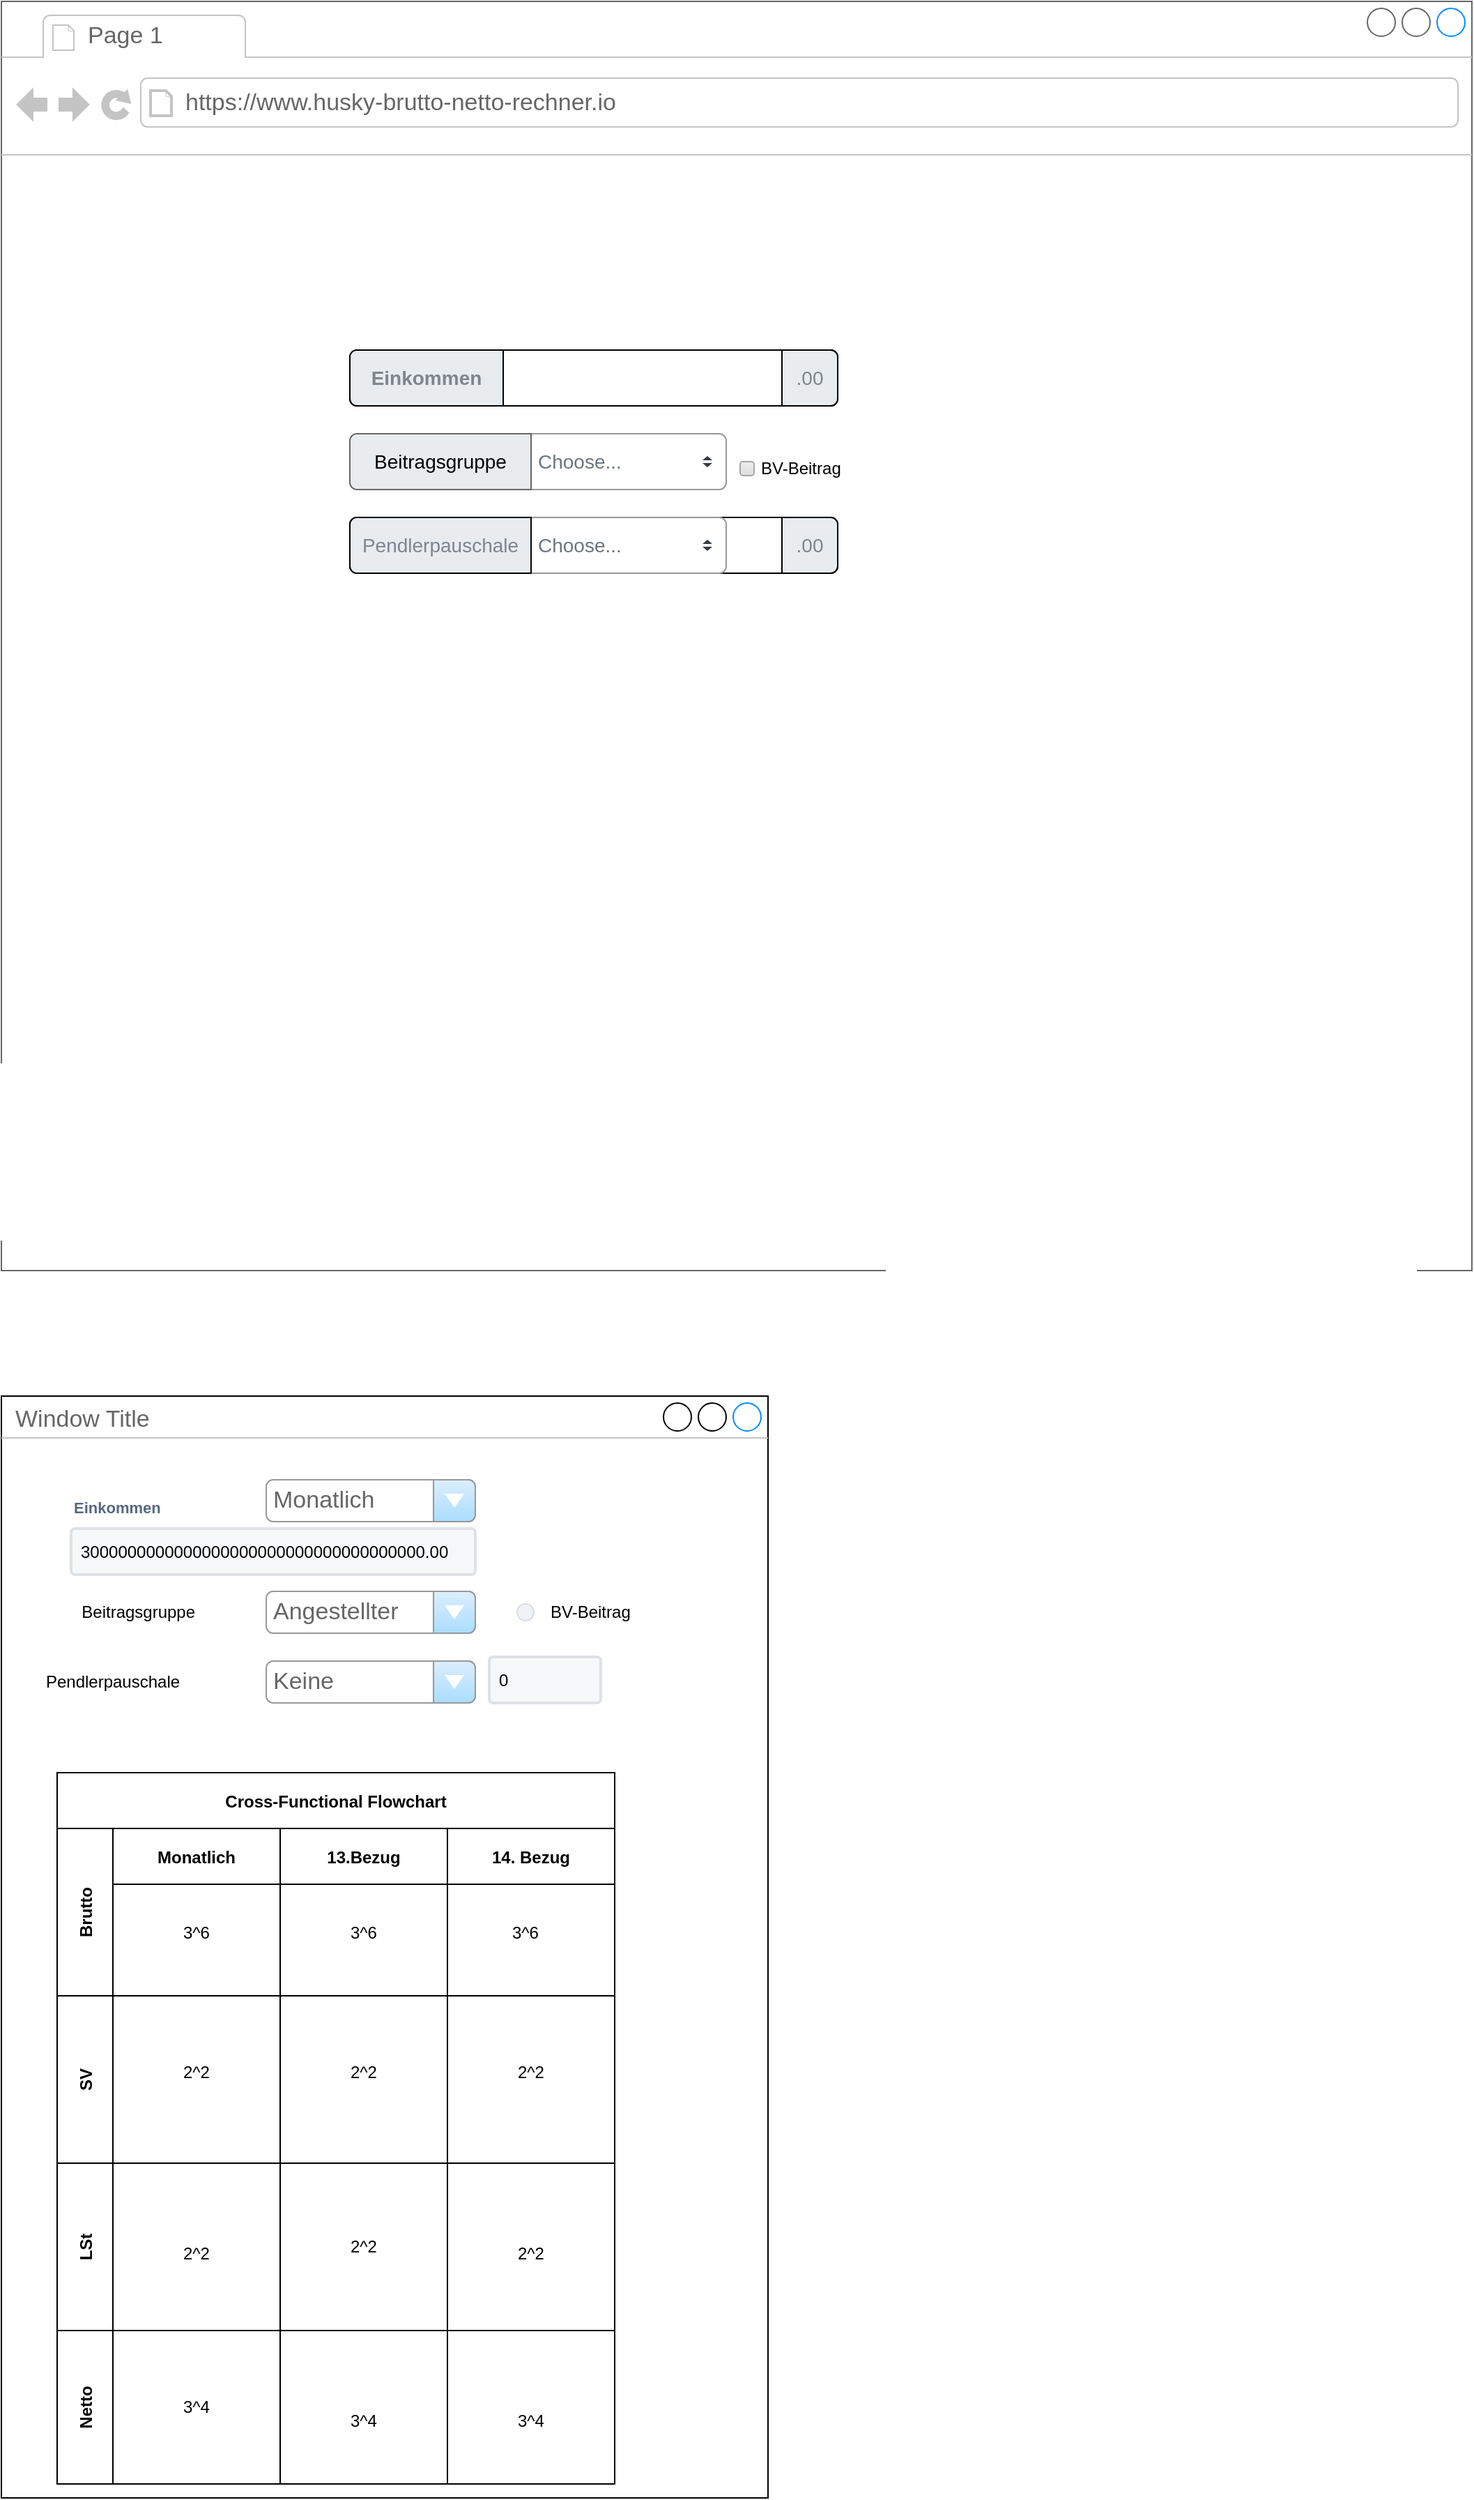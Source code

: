 <mxfile version="15.9.1" type="github" pages="6">
  <diagram id="5CCCoDuPq-2c7cyhoLma" name="Main">
    <mxGraphModel dx="5190" dy="4064" grid="1" gridSize="10" guides="1" tooltips="1" connect="1" arrows="1" fold="1" page="1" pageScale="1" pageWidth="827" pageHeight="1169" math="0" shadow="0">
      <root>
        <mxCell id="0" />
        <mxCell id="1" parent="0" />
        <mxCell id="jU0KOguDtBarb6R_gseu-1" value="" style="strokeWidth=1;shadow=0;dashed=0;align=center;html=1;shape=mxgraph.mockup.containers.browserWindow;rSize=0;strokeColor=#666666;strokeColor2=#008cff;strokeColor3=#c4c4c4;mainText=,;recursiveResize=0;" vertex="1" parent="1">
          <mxGeometry x="140" y="-930" width="1055" height="910" as="geometry" />
        </mxCell>
        <mxCell id="jU0KOguDtBarb6R_gseu-2" value="Page 1" style="strokeWidth=1;shadow=0;dashed=0;align=center;html=1;shape=mxgraph.mockup.containers.anchor;fontSize=17;fontColor=#666666;align=left;" vertex="1" parent="jU0KOguDtBarb6R_gseu-1">
          <mxGeometry x="60" y="12" width="110" height="26" as="geometry" />
        </mxCell>
        <mxCell id="jU0KOguDtBarb6R_gseu-3" value="https://www.husky-brutto-netto-rechner.io" style="strokeWidth=1;shadow=0;dashed=0;align=center;html=1;shape=mxgraph.mockup.containers.anchor;rSize=0;fontSize=17;fontColor=#666666;align=left;" vertex="1" parent="jU0KOguDtBarb6R_gseu-1">
          <mxGeometry x="130" y="60" width="250" height="26" as="geometry" />
        </mxCell>
        <mxCell id="jU0KOguDtBarb6R_gseu-4" value="" style="html=1;shadow=0;dashed=0;shape=mxgraph.bootstrap.rrect;rSize=5;strokeColor=default;html=1;whiteSpace=wrap;fillColor=#FFFFFF;fontColor=#7D868C;align=left;spacing=15;spacingLeft=40;fontSize=14;fontStyle=1;" vertex="1" parent="jU0KOguDtBarb6R_gseu-1">
          <mxGeometry x="250" y="250" width="350" height="40" as="geometry" />
        </mxCell>
        <mxCell id="jU0KOguDtBarb6R_gseu-5" value="&lt;b&gt;Einkommen&lt;/b&gt;" style="html=1;shadow=0;dashed=0;shape=mxgraph.bootstrap.leftButton;strokeColor=inherit;gradientColor=inherit;fontColor=inherit;fillColor=#E9ECEF;rSize=5;perimeter=none;whiteSpace=wrap;resizeHeight=1;fontSize=14;" vertex="1" parent="jU0KOguDtBarb6R_gseu-4">
          <mxGeometry width="110" height="40" as="geometry" />
        </mxCell>
        <mxCell id="jU0KOguDtBarb6R_gseu-6" value=".00" style="html=1;shadow=0;dashed=0;shape=mxgraph.bootstrap.rightButton;strokeColor=inherit;gradientColor=inherit;fontColor=inherit;fillColor=#E9ECEF;rSize=5;perimeter=none;whiteSpace=wrap;resizeHeight=1;fontSize=14;" vertex="1" parent="jU0KOguDtBarb6R_gseu-4">
          <mxGeometry x="1" width="40" height="40" relative="1" as="geometry">
            <mxPoint x="-40" as="offset" />
          </mxGeometry>
        </mxCell>
        <mxCell id="jU0KOguDtBarb6R_gseu-7" value="Choose..." style="html=1;shadow=0;dashed=0;shape=mxgraph.bootstrap.rrect;rSize=5;fillColor=#ffffff;strokeColor=#999999;align=left;spacing=15;fontSize=14;fontColor=#6C767D;" vertex="1" parent="jU0KOguDtBarb6R_gseu-1">
          <mxGeometry x="370" y="310" width="150" height="40" as="geometry" />
        </mxCell>
        <mxCell id="jU0KOguDtBarb6R_gseu-8" value="" style="shape=triangle;direction=south;fillColor=#343A40;strokeColor=none;perimeter=none;sketch=0;" vertex="1" parent="jU0KOguDtBarb6R_gseu-7">
          <mxGeometry x="1" y="0.5" width="7" height="3" relative="1" as="geometry">
            <mxPoint x="-17" y="1" as="offset" />
          </mxGeometry>
        </mxCell>
        <mxCell id="jU0KOguDtBarb6R_gseu-9" value="" style="shape=triangle;direction=north;fillColor=#343A40;strokeColor=none;perimeter=none;sketch=0;" vertex="1" parent="jU0KOguDtBarb6R_gseu-7">
          <mxGeometry x="1" y="0.5" width="7" height="3" relative="1" as="geometry">
            <mxPoint x="-17" y="-4" as="offset" />
          </mxGeometry>
        </mxCell>
        <mxCell id="jU0KOguDtBarb6R_gseu-10" value="BV-Beitrag&lt;br&gt;&lt;b&gt;&lt;/b&gt;" style="html=1;shadow=0;dashed=0;shape=mxgraph.bootstrap.checkbox2;labelPosition=right;verticalLabelPosition=middle;align=left;verticalAlign=middle;gradientColor=#DEDEDE;fillColor=#EDEDED;strokeColor=#A6A6A6;checked=0;spacing=5;checkedFill=#0085FC;checkedStroke=#ffffff;" vertex="1" parent="jU0KOguDtBarb6R_gseu-1">
          <mxGeometry x="530" y="330" width="10" height="10" as="geometry" />
        </mxCell>
        <mxCell id="jU0KOguDtBarb6R_gseu-11" value="&lt;div&gt;Beitragsgruppe&lt;/div&gt;" style="html=1;shadow=0;dashed=0;shape=mxgraph.bootstrap.leftButton;strokeColor=inherit;gradientColor=inherit;fontColor=inherit;fillColor=#E9ECEF;rSize=5;perimeter=none;whiteSpace=wrap;resizeHeight=1;fontSize=14;" vertex="1" parent="jU0KOguDtBarb6R_gseu-1">
          <mxGeometry x="250" y="310" width="130" height="40" as="geometry" />
        </mxCell>
        <mxCell id="jU0KOguDtBarb6R_gseu-12" value="" style="html=1;shadow=0;dashed=0;shape=mxgraph.bootstrap.rrect;rSize=5;strokeColor=default;html=1;whiteSpace=wrap;fillColor=#FFFFFF;fontColor=#7D868C;align=left;spacing=15;spacingLeft=40;fontSize=14;fontStyle=1;" vertex="1" parent="jU0KOguDtBarb6R_gseu-1">
          <mxGeometry x="250" y="370" width="350" height="40" as="geometry" />
        </mxCell>
        <mxCell id="jU0KOguDtBarb6R_gseu-13" value="Choose..." style="html=1;shadow=0;dashed=0;shape=mxgraph.bootstrap.rrect;rSize=5;fillColor=#ffffff;strokeColor=#999999;align=left;spacing=15;fontSize=14;fontColor=#6C767D;" vertex="1" parent="jU0KOguDtBarb6R_gseu-12">
          <mxGeometry x="120" width="150" height="40" as="geometry" />
        </mxCell>
        <mxCell id="jU0KOguDtBarb6R_gseu-14" value="" style="shape=triangle;direction=south;fillColor=#343A40;strokeColor=none;perimeter=none;sketch=0;" vertex="1" parent="jU0KOguDtBarb6R_gseu-13">
          <mxGeometry x="1" y="0.5" width="7" height="3" relative="1" as="geometry">
            <mxPoint x="-17" y="1" as="offset" />
          </mxGeometry>
        </mxCell>
        <mxCell id="jU0KOguDtBarb6R_gseu-15" value="" style="shape=triangle;direction=north;fillColor=#343A40;strokeColor=none;perimeter=none;sketch=0;" vertex="1" parent="jU0KOguDtBarb6R_gseu-13">
          <mxGeometry x="1" y="0.5" width="7" height="3" relative="1" as="geometry">
            <mxPoint x="-17" y="-4" as="offset" />
          </mxGeometry>
        </mxCell>
        <mxCell id="jU0KOguDtBarb6R_gseu-16" value="Pendlerpauschale" style="html=1;shadow=0;dashed=0;shape=mxgraph.bootstrap.leftButton;strokeColor=inherit;gradientColor=inherit;fontColor=inherit;fillColor=#E9ECEF;rSize=5;perimeter=none;whiteSpace=wrap;resizeHeight=1;fontSize=14;" vertex="1" parent="jU0KOguDtBarb6R_gseu-12">
          <mxGeometry width="130" height="40" as="geometry" />
        </mxCell>
        <mxCell id="jU0KOguDtBarb6R_gseu-17" value=".00" style="html=1;shadow=0;dashed=0;shape=mxgraph.bootstrap.rightButton;strokeColor=inherit;gradientColor=inherit;fontColor=inherit;fillColor=#E9ECEF;rSize=5;perimeter=none;whiteSpace=wrap;resizeHeight=1;fontSize=14;" vertex="1" parent="jU0KOguDtBarb6R_gseu-12">
          <mxGeometry x="1" width="40" height="40" relative="1" as="geometry">
            <mxPoint x="-40" as="offset" />
          </mxGeometry>
        </mxCell>
        <mxCell id="mwv3eK62P6DaGms6Eu2W-40" value="Window Title" style="strokeWidth=1;shadow=0;dashed=0;align=center;html=1;shape=mxgraph.mockup.containers.window;align=left;verticalAlign=top;spacingLeft=8;strokeColor2=#008cff;strokeColor3=#c4c4c4;fontColor=#666666;mainText=;fontSize=17;labelBackgroundColor=none;" vertex="1" parent="1">
          <mxGeometry x="140" y="70" width="550" height="790" as="geometry" />
        </mxCell>
        <mxCell id="mwv3eK62P6DaGms6Eu2W-41" value="Einkommen" style="fillColor=none;strokeColor=none;html=1;fontSize=11;fontStyle=0;align=left;fontColor=#596780;fontStyle=1;fontSize=11" vertex="1" parent="1">
          <mxGeometry x="190" y="140" width="240" height="20" as="geometry" />
        </mxCell>
        <mxCell id="mwv3eK62P6DaGms6Eu2W-42" value="3000000000000000000000000000000000000.00" style="rounded=1;arcSize=9;fillColor=#F7F8F9;align=left;spacingLeft=5;strokeColor=#DEE1E6;html=1;strokeWidth=2;fontSize=12" vertex="1" parent="1">
          <mxGeometry x="190" y="165" width="290" height="33" as="geometry" />
        </mxCell>
        <mxCell id="mwv3eK62P6DaGms6Eu2W-43" value="Monatlich" style="strokeWidth=1;shadow=0;dashed=0;align=center;html=1;shape=mxgraph.mockup.forms.comboBox;strokeColor=#999999;fillColor=#ddeeff;align=left;fillColor2=#aaddff;mainText=;fontColor=#666666;fontSize=17;spacingLeft=3;" vertex="1" parent="1">
          <mxGeometry x="330" y="130" width="150" height="30" as="geometry" />
        </mxCell>
        <mxCell id="mwv3eK62P6DaGms6Eu2W-44" value="Beitragsgruppe&lt;span style=&quot;white-space: pre&quot;&gt; &lt;/span&gt;" style="text;html=1;strokeColor=none;fillColor=none;align=center;verticalAlign=middle;whiteSpace=wrap;rounded=0;" vertex="1" parent="1">
          <mxGeometry x="210" y="210" width="60" height="30" as="geometry" />
        </mxCell>
        <mxCell id="mwv3eK62P6DaGms6Eu2W-45" value="Angestellter" style="strokeWidth=1;shadow=0;dashed=0;align=center;html=1;shape=mxgraph.mockup.forms.comboBox;strokeColor=#999999;fillColor=#ddeeff;align=left;fillColor2=#aaddff;mainText=;fontColor=#666666;fontSize=17;spacingLeft=3;" vertex="1" parent="1">
          <mxGeometry x="330" y="210" width="150" height="30" as="geometry" />
        </mxCell>
        <mxCell id="mwv3eK62P6DaGms6Eu2W-46" value="BV-Beitrag" style="rounded=1;fillColor=#F0F2F5;strokeColor=#D8DCE3;align=left;verticalAlign=middle;fontStyle=0;fontSize=12;labelPosition=right;verticalLabelPosition=middle;spacingLeft=10;html=1;shadow=0;dashed=0;arcSize=50;" vertex="1" parent="1">
          <mxGeometry x="510" y="219" width="12" height="12" as="geometry" />
        </mxCell>
        <mxCell id="mwv3eK62P6DaGms6Eu2W-47" value="Pendlerpauschale" style="text;html=1;strokeColor=none;fillColor=none;align=center;verticalAlign=middle;whiteSpace=wrap;rounded=0;" vertex="1" parent="1">
          <mxGeometry x="190" y="260" width="60" height="30" as="geometry" />
        </mxCell>
        <mxCell id="mwv3eK62P6DaGms6Eu2W-48" value="Keine" style="strokeWidth=1;shadow=0;dashed=0;align=center;html=1;shape=mxgraph.mockup.forms.comboBox;strokeColor=#999999;fillColor=#ddeeff;align=left;fillColor2=#aaddff;mainText=;fontColor=#666666;fontSize=17;spacingLeft=3;" vertex="1" parent="1">
          <mxGeometry x="330" y="260" width="150" height="30" as="geometry" />
        </mxCell>
        <mxCell id="mwv3eK62P6DaGms6Eu2W-49" value="0" style="rounded=1;arcSize=9;fillColor=#F7F8F9;align=left;spacingLeft=5;strokeColor=#DEE1E6;html=1;strokeWidth=2;fontSize=12" vertex="1" parent="1">
          <mxGeometry x="490" y="257" width="80" height="33" as="geometry" />
        </mxCell>
        <object label="Cross-Functional Flowchart" sadv="dasv&#xa;dasvas" id="mwv3eK62P6DaGms6Eu2W-50">
          <mxCell style="shape=table;childLayout=tableLayout;rowLines=0;columnLines=0;startSize=40;collapsible=0;recursiveResize=0;expand=0;pointerEvents=0;fontStyle=1;align=center;" vertex="1" parent="1">
            <mxGeometry x="180" y="340" width="400" height="400" as="geometry" />
          </mxCell>
        </object>
        <mxCell id="mwv3eK62P6DaGms6Eu2W-51" value="Brutto" style="swimlane;horizontal=0;points=[[0,0.5],[1,0.5]];portConstraint=eastwest;startSize=40;collapsible=0;recursiveResize=0;expand=0;pointerEvents=0;fontStyle=1" vertex="1" parent="mwv3eK62P6DaGms6Eu2W-50">
          <mxGeometry y="40" width="400" height="120" as="geometry" />
        </mxCell>
        <mxCell id="mwv3eK62P6DaGms6Eu2W-52" value="Monatlich" style="swimlane;connectable=0;startSize=40;collapsible=0;recursiveResize=0;expand=0;pointerEvents=0;" vertex="1" parent="mwv3eK62P6DaGms6Eu2W-51">
          <mxGeometry x="40" width="120" height="120" as="geometry">
            <mxRectangle width="120" height="120" as="alternateBounds" />
          </mxGeometry>
        </mxCell>
        <mxCell id="mwv3eK62P6DaGms6Eu2W-53" value="3^6" style="text;html=1;strokeColor=none;fillColor=none;align=center;verticalAlign=middle;whiteSpace=wrap;rounded=0;" vertex="1" parent="mwv3eK62P6DaGms6Eu2W-52">
          <mxGeometry x="30" y="60" width="60" height="30" as="geometry" />
        </mxCell>
        <mxCell id="mwv3eK62P6DaGms6Eu2W-54" value="13.Bezug" style="swimlane;connectable=0;startSize=40;collapsible=0;recursiveResize=0;expand=0;pointerEvents=0;" vertex="1" parent="mwv3eK62P6DaGms6Eu2W-51">
          <mxGeometry x="160" width="120" height="120" as="geometry">
            <mxRectangle width="120" height="120" as="alternateBounds" />
          </mxGeometry>
        </mxCell>
        <mxCell id="mwv3eK62P6DaGms6Eu2W-55" value="3^6" style="text;html=1;strokeColor=none;fillColor=none;align=center;verticalAlign=middle;whiteSpace=wrap;rounded=0;" vertex="1" parent="mwv3eK62P6DaGms6Eu2W-54">
          <mxGeometry x="30" y="60" width="60" height="30" as="geometry" />
        </mxCell>
        <mxCell id="mwv3eK62P6DaGms6Eu2W-56" value="14. Bezug" style="swimlane;connectable=0;startSize=40;collapsible=0;recursiveResize=0;expand=0;pointerEvents=0;" vertex="1" parent="mwv3eK62P6DaGms6Eu2W-51">
          <mxGeometry x="280" width="120" height="120" as="geometry">
            <mxRectangle width="120" height="120" as="alternateBounds" />
          </mxGeometry>
        </mxCell>
        <mxCell id="mwv3eK62P6DaGms6Eu2W-57" value="3^6" style="text;html=1;strokeColor=none;fillColor=none;align=center;verticalAlign=middle;whiteSpace=wrap;rounded=0;" vertex="1" parent="mwv3eK62P6DaGms6Eu2W-56">
          <mxGeometry x="26" y="60" width="60" height="30" as="geometry" />
        </mxCell>
        <mxCell id="mwv3eK62P6DaGms6Eu2W-58" value="SV" style="swimlane;horizontal=0;points=[[0,0.5],[1,0.5]];portConstraint=eastwest;startSize=40;collapsible=0;recursiveResize=0;expand=0;pointerEvents=0;movable=0;" vertex="1" parent="mwv3eK62P6DaGms6Eu2W-50">
          <mxGeometry y="160" width="400" height="120" as="geometry" />
        </mxCell>
        <mxCell id="mwv3eK62P6DaGms6Eu2W-59" value="" style="swimlane;connectable=0;startSize=0;collapsible=0;recursiveResize=0;expand=0;pointerEvents=0;" vertex="1" parent="mwv3eK62P6DaGms6Eu2W-58">
          <mxGeometry x="40" width="120" height="120" as="geometry">
            <mxRectangle width="120" height="120" as="alternateBounds" />
          </mxGeometry>
        </mxCell>
        <mxCell id="mwv3eK62P6DaGms6Eu2W-60" value="" style="swimlane;connectable=0;startSize=0;collapsible=0;recursiveResize=0;expand=0;pointerEvents=0;" vertex="1" parent="mwv3eK62P6DaGms6Eu2W-58">
          <mxGeometry x="160" width="120" height="120" as="geometry">
            <mxRectangle width="120" height="120" as="alternateBounds" />
          </mxGeometry>
        </mxCell>
        <mxCell id="mwv3eK62P6DaGms6Eu2W-61" value="2^2" style="text;html=1;strokeColor=none;fillColor=none;align=center;verticalAlign=middle;whiteSpace=wrap;rounded=0;" vertex="1" parent="mwv3eK62P6DaGms6Eu2W-60">
          <mxGeometry x="30" y="40" width="60" height="30" as="geometry" />
        </mxCell>
        <mxCell id="mwv3eK62P6DaGms6Eu2W-62" value="" style="swimlane;connectable=0;startSize=0;collapsible=0;recursiveResize=0;expand=0;pointerEvents=0;" vertex="1" parent="mwv3eK62P6DaGms6Eu2W-58">
          <mxGeometry x="280" width="120" height="120" as="geometry">
            <mxRectangle width="120" height="120" as="alternateBounds" />
          </mxGeometry>
        </mxCell>
        <mxCell id="mwv3eK62P6DaGms6Eu2W-63" value="2^2" style="text;html=1;strokeColor=none;fillColor=none;align=center;verticalAlign=middle;whiteSpace=wrap;rounded=0;" vertex="1" parent="mwv3eK62P6DaGms6Eu2W-62">
          <mxGeometry x="30" y="40" width="60" height="30" as="geometry" />
        </mxCell>
        <mxCell id="mwv3eK62P6DaGms6Eu2W-64" value="LSt" style="swimlane;horizontal=0;points=[[0,0.5],[1,0.5]];portConstraint=eastwest;startSize=40;collapsible=0;recursiveResize=0;expand=0;pointerEvents=0;" vertex="1" parent="mwv3eK62P6DaGms6Eu2W-50">
          <mxGeometry y="280" width="400" height="120" as="geometry" />
        </mxCell>
        <mxCell id="mwv3eK62P6DaGms6Eu2W-65" value="" style="swimlane;connectable=0;startSize=0;collapsible=0;recursiveResize=0;expand=0;pointerEvents=0;" vertex="1" parent="mwv3eK62P6DaGms6Eu2W-64">
          <mxGeometry x="40" width="120" height="120" as="geometry">
            <mxRectangle width="120" height="120" as="alternateBounds" />
          </mxGeometry>
        </mxCell>
        <mxCell id="mwv3eK62P6DaGms6Eu2W-66" value="2^2" style="text;html=1;strokeColor=none;fillColor=none;align=center;verticalAlign=middle;whiteSpace=wrap;rounded=0;" vertex="1" parent="mwv3eK62P6DaGms6Eu2W-65">
          <mxGeometry x="30" y="50" width="60" height="30" as="geometry" />
        </mxCell>
        <mxCell id="mwv3eK62P6DaGms6Eu2W-67" value="" style="swimlane;connectable=0;startSize=0;collapsible=0;recursiveResize=0;expand=0;pointerEvents=0;" vertex="1" parent="mwv3eK62P6DaGms6Eu2W-64">
          <mxGeometry x="160" width="120" height="120" as="geometry">
            <mxRectangle width="120" height="120" as="alternateBounds" />
          </mxGeometry>
        </mxCell>
        <mxCell id="mwv3eK62P6DaGms6Eu2W-68" value="2^2" style="text;html=1;strokeColor=none;fillColor=none;align=center;verticalAlign=middle;whiteSpace=wrap;rounded=0;" vertex="1" parent="mwv3eK62P6DaGms6Eu2W-67">
          <mxGeometry x="30" y="45" width="60" height="30" as="geometry" />
        </mxCell>
        <mxCell id="mwv3eK62P6DaGms6Eu2W-69" value="" style="swimlane;connectable=0;startSize=0;collapsible=0;recursiveResize=0;expand=0;pointerEvents=0;" vertex="1" parent="mwv3eK62P6DaGms6Eu2W-64">
          <mxGeometry x="280" width="120" height="120" as="geometry">
            <mxRectangle width="120" height="120" as="alternateBounds" />
          </mxGeometry>
        </mxCell>
        <mxCell id="mwv3eK62P6DaGms6Eu2W-70" value="Netto" style="swimlane;horizontal=0;points=[[0,0.5],[1,0.5]];portConstraint=eastwest;startSize=40;collapsible=0;recursiveResize=0;expand=0;pointerEvents=0;" vertex="1" parent="1">
          <mxGeometry x="180" y="740" width="400" height="110" as="geometry" />
        </mxCell>
        <mxCell id="mwv3eK62P6DaGms6Eu2W-71" value="" style="swimlane;connectable=0;startSize=0;collapsible=0;recursiveResize=0;expand=0;pointerEvents=0;" vertex="1" parent="mwv3eK62P6DaGms6Eu2W-70">
          <mxGeometry x="40" width="120" height="110" as="geometry">
            <mxRectangle width="120" height="120" as="alternateBounds" />
          </mxGeometry>
        </mxCell>
        <mxCell id="mwv3eK62P6DaGms6Eu2W-72" value="" style="swimlane;connectable=0;startSize=0;collapsible=0;recursiveResize=0;expand=0;pointerEvents=0;" vertex="1" parent="mwv3eK62P6DaGms6Eu2W-70">
          <mxGeometry x="160" width="120" height="110" as="geometry">
            <mxRectangle width="120" height="120" as="alternateBounds" />
          </mxGeometry>
        </mxCell>
        <mxCell id="mwv3eK62P6DaGms6Eu2W-73" value="" style="swimlane;connectable=0;startSize=0;collapsible=0;recursiveResize=0;expand=0;pointerEvents=0;" vertex="1" parent="mwv3eK62P6DaGms6Eu2W-70">
          <mxGeometry x="280" width="120" height="110" as="geometry">
            <mxRectangle width="120" height="120" as="alternateBounds" />
          </mxGeometry>
        </mxCell>
        <mxCell id="mwv3eK62P6DaGms6Eu2W-74" value="3^4" style="text;html=1;strokeColor=none;fillColor=none;align=center;verticalAlign=middle;whiteSpace=wrap;rounded=0;" vertex="1" parent="mwv3eK62P6DaGms6Eu2W-73">
          <mxGeometry x="30" y="50" width="60" height="30" as="geometry" />
        </mxCell>
        <mxCell id="mwv3eK62P6DaGms6Eu2W-75" value="2^2" style="text;html=1;strokeColor=none;fillColor=none;align=center;verticalAlign=middle;whiteSpace=wrap;rounded=0;" vertex="1" parent="1">
          <mxGeometry x="250" y="540" width="60" height="30" as="geometry" />
        </mxCell>
        <mxCell id="mwv3eK62P6DaGms6Eu2W-76" value="2^2" style="text;html=1;strokeColor=none;fillColor=none;align=center;verticalAlign=middle;whiteSpace=wrap;rounded=0;" vertex="1" parent="1">
          <mxGeometry x="490" y="670" width="60" height="30" as="geometry" />
        </mxCell>
        <mxCell id="mwv3eK62P6DaGms6Eu2W-77" value="3^4" style="text;html=1;strokeColor=none;fillColor=none;align=center;verticalAlign=middle;whiteSpace=wrap;rounded=0;" vertex="1" parent="1">
          <mxGeometry x="250" y="780" width="60" height="30" as="geometry" />
        </mxCell>
        <mxCell id="mwv3eK62P6DaGms6Eu2W-78" value="3^4" style="text;html=1;strokeColor=none;fillColor=none;align=center;verticalAlign=middle;whiteSpace=wrap;rounded=0;" vertex="1" parent="1">
          <mxGeometry x="370" y="790" width="60" height="30" as="geometry" />
        </mxCell>
      </root>
    </mxGraphModel>
  </diagram>
  <diagram id="wEaYkLGl4pUUAinCCvIh" name="Kristijan">
    <mxGraphModel dx="1038" dy="579" grid="1" gridSize="10" guides="1" tooltips="1" connect="1" arrows="1" fold="1" page="1" pageScale="1" pageWidth="827" pageHeight="1169" math="0" shadow="0">
      <root>
        <mxCell id="pgHqKav0Ja8G54CpKUhC-0" />
        <mxCell id="pgHqKav0Ja8G54CpKUhC-1" parent="pgHqKav0Ja8G54CpKUhC-0" />
        <mxCell id="Q29rxrGSA_LK_YJ-_nZj-0" value="Window Title" style="strokeWidth=1;shadow=0;dashed=0;align=center;html=1;shape=mxgraph.mockup.containers.window;align=left;verticalAlign=top;spacingLeft=8;strokeColor2=#008cff;strokeColor3=#c4c4c4;fontColor=#666666;mainText=;fontSize=17;labelBackgroundColor=none;" parent="pgHqKav0Ja8G54CpKUhC-1" vertex="1">
          <mxGeometry x="120" y="220" width="550" height="790" as="geometry" />
        </mxCell>
        <mxCell id="Q29rxrGSA_LK_YJ-_nZj-1" value="Einkommen" style="fillColor=none;strokeColor=none;html=1;fontSize=11;fontStyle=0;align=left;fontColor=#596780;fontStyle=1;fontSize=11" parent="pgHqKav0Ja8G54CpKUhC-1" vertex="1">
          <mxGeometry x="140" y="300" width="240" height="20" as="geometry" />
        </mxCell>
        <mxCell id="Q29rxrGSA_LK_YJ-_nZj-2" value="3000000000000000000000000000000000000.00" style="rounded=1;arcSize=9;fillColor=#F7F8F9;align=left;spacingLeft=5;strokeColor=#DEE1E6;html=1;strokeWidth=2;fontSize=12" parent="pgHqKav0Ja8G54CpKUhC-1" vertex="1">
          <mxGeometry x="140" y="325" width="290" height="33" as="geometry" />
        </mxCell>
        <mxCell id="Q29rxrGSA_LK_YJ-_nZj-4" value="Monatlich" style="strokeWidth=1;shadow=0;dashed=0;align=center;html=1;shape=mxgraph.mockup.forms.comboBox;strokeColor=#999999;fillColor=#ddeeff;align=left;fillColor2=#aaddff;mainText=;fontColor=#666666;fontSize=17;spacingLeft=3;" parent="pgHqKav0Ja8G54CpKUhC-1" vertex="1">
          <mxGeometry x="280" y="290" width="150" height="30" as="geometry" />
        </mxCell>
        <mxCell id="Q29rxrGSA_LK_YJ-_nZj-5" value="Beitragsgruppe&lt;span style=&quot;white-space: pre&quot;&gt; &lt;/span&gt;" style="text;html=1;strokeColor=none;fillColor=none;align=center;verticalAlign=middle;whiteSpace=wrap;rounded=0;" parent="pgHqKav0Ja8G54CpKUhC-1" vertex="1">
          <mxGeometry x="160" y="370" width="60" height="30" as="geometry" />
        </mxCell>
        <mxCell id="Q29rxrGSA_LK_YJ-_nZj-6" value="Angestellter" style="strokeWidth=1;shadow=0;dashed=0;align=center;html=1;shape=mxgraph.mockup.forms.comboBox;strokeColor=#999999;fillColor=#ddeeff;align=left;fillColor2=#aaddff;mainText=;fontColor=#666666;fontSize=17;spacingLeft=3;" parent="pgHqKav0Ja8G54CpKUhC-1" vertex="1">
          <mxGeometry x="280" y="370" width="150" height="30" as="geometry" />
        </mxCell>
        <mxCell id="Q29rxrGSA_LK_YJ-_nZj-7" value="BV-Beitrag" style="rounded=1;fillColor=#F0F2F5;strokeColor=#D8DCE3;align=left;verticalAlign=middle;fontStyle=0;fontSize=12;labelPosition=right;verticalLabelPosition=middle;spacingLeft=10;html=1;shadow=0;dashed=0;arcSize=50;" parent="pgHqKav0Ja8G54CpKUhC-1" vertex="1">
          <mxGeometry x="460" y="379" width="12" height="12" as="geometry" />
        </mxCell>
        <mxCell id="Q29rxrGSA_LK_YJ-_nZj-11" value="Pendlerpauschale" style="text;html=1;strokeColor=none;fillColor=none;align=center;verticalAlign=middle;whiteSpace=wrap;rounded=0;" parent="pgHqKav0Ja8G54CpKUhC-1" vertex="1">
          <mxGeometry x="140" y="420" width="60" height="30" as="geometry" />
        </mxCell>
        <mxCell id="Q29rxrGSA_LK_YJ-_nZj-12" value="Keine" style="strokeWidth=1;shadow=0;dashed=0;align=center;html=1;shape=mxgraph.mockup.forms.comboBox;strokeColor=#999999;fillColor=#ddeeff;align=left;fillColor2=#aaddff;mainText=;fontColor=#666666;fontSize=17;spacingLeft=3;" parent="pgHqKav0Ja8G54CpKUhC-1" vertex="1">
          <mxGeometry x="280" y="420" width="150" height="30" as="geometry" />
        </mxCell>
        <mxCell id="Q29rxrGSA_LK_YJ-_nZj-13" value="0" style="rounded=1;arcSize=9;fillColor=#F7F8F9;align=left;spacingLeft=5;strokeColor=#DEE1E6;html=1;strokeWidth=2;fontSize=12" parent="pgHqKav0Ja8G54CpKUhC-1" vertex="1">
          <mxGeometry x="440" y="417" width="80" height="33" as="geometry" />
        </mxCell>
        <object label="Cross-Functional Flowchart" sadv="dasv&#xa;dasvas" id="Q29rxrGSA_LK_YJ-_nZj-14">
          <mxCell style="shape=table;childLayout=tableLayout;rowLines=0;columnLines=0;startSize=40;collapsible=0;recursiveResize=0;expand=0;pointerEvents=0;fontStyle=1;align=center;" parent="pgHqKav0Ja8G54CpKUhC-1" vertex="1">
            <mxGeometry x="130" y="500" width="400" height="400" as="geometry" />
          </mxCell>
        </object>
        <mxCell id="Q29rxrGSA_LK_YJ-_nZj-15" value="Brutto" style="swimlane;horizontal=0;points=[[0,0.5],[1,0.5]];portConstraint=eastwest;startSize=40;collapsible=0;recursiveResize=0;expand=0;pointerEvents=0;fontStyle=1" parent="Q29rxrGSA_LK_YJ-_nZj-14" vertex="1">
          <mxGeometry y="40" width="400" height="120" as="geometry" />
        </mxCell>
        <mxCell id="Q29rxrGSA_LK_YJ-_nZj-16" value="Monatlich" style="swimlane;connectable=0;startSize=40;collapsible=0;recursiveResize=0;expand=0;pointerEvents=0;" parent="Q29rxrGSA_LK_YJ-_nZj-15" vertex="1">
          <mxGeometry x="40" width="120" height="120" as="geometry">
            <mxRectangle width="120" height="120" as="alternateBounds" />
          </mxGeometry>
        </mxCell>
        <mxCell id="Q29rxrGSA_LK_YJ-_nZj-61" value="3^6" style="text;html=1;strokeColor=none;fillColor=none;align=center;verticalAlign=middle;whiteSpace=wrap;rounded=0;" parent="Q29rxrGSA_LK_YJ-_nZj-16" vertex="1">
          <mxGeometry x="30" y="60" width="60" height="30" as="geometry" />
        </mxCell>
        <mxCell id="Q29rxrGSA_LK_YJ-_nZj-17" value="13.Bezug" style="swimlane;connectable=0;startSize=40;collapsible=0;recursiveResize=0;expand=0;pointerEvents=0;" parent="Q29rxrGSA_LK_YJ-_nZj-15" vertex="1">
          <mxGeometry x="160" width="120" height="120" as="geometry">
            <mxRectangle width="120" height="120" as="alternateBounds" />
          </mxGeometry>
        </mxCell>
        <mxCell id="Q29rxrGSA_LK_YJ-_nZj-62" value="3^6" style="text;html=1;strokeColor=none;fillColor=none;align=center;verticalAlign=middle;whiteSpace=wrap;rounded=0;" parent="Q29rxrGSA_LK_YJ-_nZj-17" vertex="1">
          <mxGeometry x="30" y="60" width="60" height="30" as="geometry" />
        </mxCell>
        <mxCell id="Q29rxrGSA_LK_YJ-_nZj-18" value="14. Bezug" style="swimlane;connectable=0;startSize=40;collapsible=0;recursiveResize=0;expand=0;pointerEvents=0;" parent="Q29rxrGSA_LK_YJ-_nZj-15" vertex="1">
          <mxGeometry x="280" width="120" height="120" as="geometry">
            <mxRectangle width="120" height="120" as="alternateBounds" />
          </mxGeometry>
        </mxCell>
        <mxCell id="Q29rxrGSA_LK_YJ-_nZj-63" value="3^6" style="text;html=1;strokeColor=none;fillColor=none;align=center;verticalAlign=middle;whiteSpace=wrap;rounded=0;" parent="Q29rxrGSA_LK_YJ-_nZj-18" vertex="1">
          <mxGeometry x="26" y="60" width="60" height="30" as="geometry" />
        </mxCell>
        <mxCell id="Q29rxrGSA_LK_YJ-_nZj-19" value="SV" style="swimlane;horizontal=0;points=[[0,0.5],[1,0.5]];portConstraint=eastwest;startSize=40;collapsible=0;recursiveResize=0;expand=0;pointerEvents=0;movable=0;" parent="Q29rxrGSA_LK_YJ-_nZj-14" vertex="1">
          <mxGeometry y="160" width="400" height="120" as="geometry" />
        </mxCell>
        <mxCell id="Q29rxrGSA_LK_YJ-_nZj-20" value="" style="swimlane;connectable=0;startSize=0;collapsible=0;recursiveResize=0;expand=0;pointerEvents=0;" parent="Q29rxrGSA_LK_YJ-_nZj-19" vertex="1">
          <mxGeometry x="40" width="120" height="120" as="geometry">
            <mxRectangle width="120" height="120" as="alternateBounds" />
          </mxGeometry>
        </mxCell>
        <mxCell id="Q29rxrGSA_LK_YJ-_nZj-21" value="" style="swimlane;connectable=0;startSize=0;collapsible=0;recursiveResize=0;expand=0;pointerEvents=0;" parent="Q29rxrGSA_LK_YJ-_nZj-19" vertex="1">
          <mxGeometry x="160" width="120" height="120" as="geometry">
            <mxRectangle width="120" height="120" as="alternateBounds" />
          </mxGeometry>
        </mxCell>
        <mxCell id="Q29rxrGSA_LK_YJ-_nZj-65" value="2^2" style="text;html=1;strokeColor=none;fillColor=none;align=center;verticalAlign=middle;whiteSpace=wrap;rounded=0;" parent="Q29rxrGSA_LK_YJ-_nZj-21" vertex="1">
          <mxGeometry x="30" y="40" width="60" height="30" as="geometry" />
        </mxCell>
        <mxCell id="Q29rxrGSA_LK_YJ-_nZj-22" value="" style="swimlane;connectable=0;startSize=0;collapsible=0;recursiveResize=0;expand=0;pointerEvents=0;" parent="Q29rxrGSA_LK_YJ-_nZj-19" vertex="1">
          <mxGeometry x="280" width="120" height="120" as="geometry">
            <mxRectangle width="120" height="120" as="alternateBounds" />
          </mxGeometry>
        </mxCell>
        <mxCell id="Q29rxrGSA_LK_YJ-_nZj-66" value="2^2" style="text;html=1;strokeColor=none;fillColor=none;align=center;verticalAlign=middle;whiteSpace=wrap;rounded=0;" parent="Q29rxrGSA_LK_YJ-_nZj-22" vertex="1">
          <mxGeometry x="30" y="40" width="60" height="30" as="geometry" />
        </mxCell>
        <mxCell id="Q29rxrGSA_LK_YJ-_nZj-23" value="LSt" style="swimlane;horizontal=0;points=[[0,0.5],[1,0.5]];portConstraint=eastwest;startSize=40;collapsible=0;recursiveResize=0;expand=0;pointerEvents=0;" parent="Q29rxrGSA_LK_YJ-_nZj-14" vertex="1">
          <mxGeometry y="280" width="400" height="120" as="geometry" />
        </mxCell>
        <mxCell id="Q29rxrGSA_LK_YJ-_nZj-24" value="" style="swimlane;connectable=0;startSize=0;collapsible=0;recursiveResize=0;expand=0;pointerEvents=0;" parent="Q29rxrGSA_LK_YJ-_nZj-23" vertex="1">
          <mxGeometry x="40" width="120" height="120" as="geometry">
            <mxRectangle width="120" height="120" as="alternateBounds" />
          </mxGeometry>
        </mxCell>
        <mxCell id="Q29rxrGSA_LK_YJ-_nZj-67" value="2^2" style="text;html=1;strokeColor=none;fillColor=none;align=center;verticalAlign=middle;whiteSpace=wrap;rounded=0;" parent="Q29rxrGSA_LK_YJ-_nZj-24" vertex="1">
          <mxGeometry x="30" y="50" width="60" height="30" as="geometry" />
        </mxCell>
        <mxCell id="Q29rxrGSA_LK_YJ-_nZj-25" value="" style="swimlane;connectable=0;startSize=0;collapsible=0;recursiveResize=0;expand=0;pointerEvents=0;" parent="Q29rxrGSA_LK_YJ-_nZj-23" vertex="1">
          <mxGeometry x="160" width="120" height="120" as="geometry">
            <mxRectangle width="120" height="120" as="alternateBounds" />
          </mxGeometry>
        </mxCell>
        <mxCell id="Q29rxrGSA_LK_YJ-_nZj-68" value="2^2" style="text;html=1;strokeColor=none;fillColor=none;align=center;verticalAlign=middle;whiteSpace=wrap;rounded=0;" parent="Q29rxrGSA_LK_YJ-_nZj-25" vertex="1">
          <mxGeometry x="30" y="45" width="60" height="30" as="geometry" />
        </mxCell>
        <mxCell id="Q29rxrGSA_LK_YJ-_nZj-26" value="" style="swimlane;connectable=0;startSize=0;collapsible=0;recursiveResize=0;expand=0;pointerEvents=0;" parent="Q29rxrGSA_LK_YJ-_nZj-23" vertex="1">
          <mxGeometry x="280" width="120" height="120" as="geometry">
            <mxRectangle width="120" height="120" as="alternateBounds" />
          </mxGeometry>
        </mxCell>
        <mxCell id="Q29rxrGSA_LK_YJ-_nZj-40" value="Netto" style="swimlane;horizontal=0;points=[[0,0.5],[1,0.5]];portConstraint=eastwest;startSize=40;collapsible=0;recursiveResize=0;expand=0;pointerEvents=0;" parent="pgHqKav0Ja8G54CpKUhC-1" vertex="1">
          <mxGeometry x="130" y="900" width="400" height="110" as="geometry" />
        </mxCell>
        <mxCell id="Q29rxrGSA_LK_YJ-_nZj-41" value="" style="swimlane;connectable=0;startSize=0;collapsible=0;recursiveResize=0;expand=0;pointerEvents=0;" parent="Q29rxrGSA_LK_YJ-_nZj-40" vertex="1">
          <mxGeometry x="40" width="120" height="110" as="geometry">
            <mxRectangle width="120" height="120" as="alternateBounds" />
          </mxGeometry>
        </mxCell>
        <mxCell id="Q29rxrGSA_LK_YJ-_nZj-42" value="" style="swimlane;connectable=0;startSize=0;collapsible=0;recursiveResize=0;expand=0;pointerEvents=0;" parent="Q29rxrGSA_LK_YJ-_nZj-40" vertex="1">
          <mxGeometry x="160" width="120" height="110" as="geometry">
            <mxRectangle width="120" height="120" as="alternateBounds" />
          </mxGeometry>
        </mxCell>
        <mxCell id="Q29rxrGSA_LK_YJ-_nZj-43" value="" style="swimlane;connectable=0;startSize=0;collapsible=0;recursiveResize=0;expand=0;pointerEvents=0;" parent="Q29rxrGSA_LK_YJ-_nZj-40" vertex="1">
          <mxGeometry x="280" width="120" height="110" as="geometry">
            <mxRectangle width="120" height="120" as="alternateBounds" />
          </mxGeometry>
        </mxCell>
        <mxCell id="Q29rxrGSA_LK_YJ-_nZj-72" value="3^4" style="text;html=1;strokeColor=none;fillColor=none;align=center;verticalAlign=middle;whiteSpace=wrap;rounded=0;" parent="Q29rxrGSA_LK_YJ-_nZj-43" vertex="1">
          <mxGeometry x="30" y="50" width="60" height="30" as="geometry" />
        </mxCell>
        <mxCell id="Q29rxrGSA_LK_YJ-_nZj-64" value="2^2" style="text;html=1;strokeColor=none;fillColor=none;align=center;verticalAlign=middle;whiteSpace=wrap;rounded=0;" parent="pgHqKav0Ja8G54CpKUhC-1" vertex="1">
          <mxGeometry x="200" y="700" width="60" height="30" as="geometry" />
        </mxCell>
        <mxCell id="Q29rxrGSA_LK_YJ-_nZj-69" value="2^2" style="text;html=1;strokeColor=none;fillColor=none;align=center;verticalAlign=middle;whiteSpace=wrap;rounded=0;" parent="pgHqKav0Ja8G54CpKUhC-1" vertex="1">
          <mxGeometry x="440" y="830" width="60" height="30" as="geometry" />
        </mxCell>
        <mxCell id="Q29rxrGSA_LK_YJ-_nZj-70" value="3^4" style="text;html=1;strokeColor=none;fillColor=none;align=center;verticalAlign=middle;whiteSpace=wrap;rounded=0;" parent="pgHqKav0Ja8G54CpKUhC-1" vertex="1">
          <mxGeometry x="200" y="940" width="60" height="30" as="geometry" />
        </mxCell>
        <mxCell id="Q29rxrGSA_LK_YJ-_nZj-71" value="3^4" style="text;html=1;strokeColor=none;fillColor=none;align=center;verticalAlign=middle;whiteSpace=wrap;rounded=0;" parent="pgHqKav0Ja8G54CpKUhC-1" vertex="1">
          <mxGeometry x="320" y="950" width="60" height="30" as="geometry" />
        </mxCell>
      </root>
    </mxGraphModel>
  </diagram>
  <diagram id="V3om6HGLGxuMnWEhqBAh" name="Lukas">
    <mxGraphModel dx="1038" dy="579" grid="1" gridSize="10" guides="1" tooltips="1" connect="1" arrows="1" fold="1" page="1" pageScale="1" pageWidth="827" pageHeight="1169" math="0" shadow="0">
      <root>
        <mxCell id="RevyRoGrONGqSV75I9Za-0" />
        <mxCell id="RevyRoGrONGqSV75I9Za-1" parent="RevyRoGrONGqSV75I9Za-0" />
        <mxCell id="tgU2dUGs-Hkt5OOifcue-0" value="Brutto - Netto Calculator" style="text;html=1;align=center;verticalAlign=middle;resizable=0;points=[];autosize=1;strokeColor=none;fillColor=none;fontSize=29;" parent="RevyRoGrONGqSV75I9Za-1" vertex="1">
          <mxGeometry x="249" y="40" width="330" height="40" as="geometry" />
        </mxCell>
        <mxCell id="tgU2dUGs-Hkt5OOifcue-1" value="" style="html=1;shadow=0;dashed=0;shape=mxgraph.bootstrap.rrect;rSize=5;strokeColor=#CED4DA;html=1;whiteSpace=wrap;fillColor=#FFFFFF;fontColor=#7D868C;align=left;spacing=15;spacingLeft=40;fontSize=14;" parent="RevyRoGrONGqSV75I9Za-1" vertex="1">
          <mxGeometry x="560" y="175" width="170" height="36" as="geometry" />
        </mxCell>
        <mxCell id="tgU2dUGs-Hkt5OOifcue-2" value="€" style="html=1;shadow=0;dashed=0;shape=mxgraph.bootstrap.leftButton;strokeColor=inherit;gradientColor=inherit;fontColor=inherit;fillColor=#E9ECEF;rSize=5;perimeter=none;whiteSpace=wrap;resizeHeight=1;fontSize=14;" parent="tgU2dUGs-Hkt5OOifcue-1" vertex="1">
          <mxGeometry x="140.25" width="29.75" height="36" as="geometry" />
        </mxCell>
        <mxCell id="tgU2dUGs-Hkt5OOifcue-4" value="Calculate" style="html=1;shadow=0;dashed=0;shape=mxgraph.bootstrap.rrect;rSize=5;strokeColor=none;strokeWidth=1;fillColor=#0085FC;fontColor=#FFFFFF;whiteSpace=wrap;align=left;verticalAlign=middle;spacingLeft=0;fontStyle=1;fontSize=14;spacing=5;" parent="RevyRoGrONGqSV75I9Za-1" vertex="1">
          <mxGeometry x="660" y="370" width="70" height="30" as="geometry" />
        </mxCell>
        <mxCell id="tgU2dUGs-Hkt5OOifcue-5" value="Income" style="text;html=1;align=center;verticalAlign=middle;resizable=0;points=[];autosize=1;strokeColor=none;fillColor=none;fontSize=18;" parent="RevyRoGrONGqSV75I9Za-1" vertex="1">
          <mxGeometry x="40" y="178" width="70" height="30" as="geometry" />
        </mxCell>
        <mxCell id="tgU2dUGs-Hkt5OOifcue-6" value="Contribution group&lt;br&gt;" style="text;html=1;align=center;verticalAlign=middle;resizable=0;points=[];autosize=1;strokeColor=none;fillColor=none;fontSize=18;" parent="RevyRoGrONGqSV75I9Za-1" vertex="1">
          <mxGeometry x="40" y="238.5" width="160" height="30" as="geometry" />
        </mxCell>
        <mxCell id="tgU2dUGs-Hkt5OOifcue-7" value="Commuter Flat Rate" style="text;html=1;align=center;verticalAlign=middle;resizable=0;points=[];autosize=1;strokeColor=none;fillColor=none;fontSize=18;" parent="RevyRoGrONGqSV75I9Za-1" vertex="1">
          <mxGeometry x="40" y="299.5" width="180" height="30" as="geometry" />
        </mxCell>
        <mxCell id="tgU2dUGs-Hkt5OOifcue-8" value="Montly" style="rounded=1;fillColor=#F1F2F4;strokeColor=none;html=1;fontColor=#596780;align=left;fontSize=12;spacingLeft=10;sketch=0;" parent="RevyRoGrONGqSV75I9Za-1" vertex="1">
          <mxGeometry x="240" y="176.5" width="120" height="33" as="geometry" />
        </mxCell>
        <mxCell id="tgU2dUGs-Hkt5OOifcue-9" value="" style="shape=triangle;direction=south;fillColor=#596780;strokeColor=none;html=1;sketch=0;fontSize=18;" parent="tgU2dUGs-Hkt5OOifcue-8" vertex="1">
          <mxGeometry x="1" y="0.5" width="12" height="6" relative="1" as="geometry">
            <mxPoint x="-20" y="-3" as="offset" />
          </mxGeometry>
        </mxCell>
        <mxCell id="tgU2dUGs-Hkt5OOifcue-10" value="Not Selected" style="rounded=1;fillColor=#F1F2F4;strokeColor=none;html=1;fontColor=#596780;align=left;fontSize=12;spacingLeft=10;sketch=0;" parent="RevyRoGrONGqSV75I9Za-1" vertex="1">
          <mxGeometry x="240" y="296.5" width="120" height="33" as="geometry" />
        </mxCell>
        <mxCell id="tgU2dUGs-Hkt5OOifcue-11" value="" style="shape=triangle;direction=south;fillColor=#596780;strokeColor=none;html=1;sketch=0;fontSize=18;" parent="tgU2dUGs-Hkt5OOifcue-10" vertex="1">
          <mxGeometry x="1" y="0.5" width="12" height="6" relative="1" as="geometry">
            <mxPoint x="-20" y="-3" as="offset" />
          </mxGeometry>
        </mxCell>
        <mxCell id="tgU2dUGs-Hkt5OOifcue-19" value="0" style="html=1;shadow=0;dashed=0;shape=mxgraph.bootstrap.rrect;rSize=5;strokeColor=#CED4DA;html=1;whiteSpace=wrap;fillColor=#FFFFFF;fontColor=#7D868C;align=left;spacing=15;spacingLeft=40;fontSize=14;" parent="RevyRoGrONGqSV75I9Za-1" vertex="1">
          <mxGeometry x="400" y="296" width="100" height="33.5" as="geometry" />
        </mxCell>
        <mxCell id="tgU2dUGs-Hkt5OOifcue-20" value="KM" style="html=1;shadow=0;dashed=0;shape=mxgraph.bootstrap.leftButton;strokeColor=inherit;gradientColor=inherit;fontColor=inherit;fillColor=#E9ECEF;rSize=5;perimeter=none;whiteSpace=wrap;resizeHeight=1;fontSize=14;" parent="tgU2dUGs-Hkt5OOifcue-19" vertex="1">
          <mxGeometry x="66.667" width="33.333" height="33.5" as="geometry" />
        </mxCell>
        <mxCell id="tgU2dUGs-Hkt5OOifcue-22" value="Employee" style="rounded=1;fillColor=#F1F2F4;strokeColor=none;html=1;fontColor=#596780;align=left;fontSize=12;spacingLeft=10;sketch=0;" parent="RevyRoGrONGqSV75I9Za-1" vertex="1">
          <mxGeometry x="240" y="238.5" width="120" height="33" as="geometry" />
        </mxCell>
        <mxCell id="tgU2dUGs-Hkt5OOifcue-23" value="" style="shape=triangle;direction=south;fillColor=#596780;strokeColor=none;html=1;sketch=0;fontSize=18;" parent="tgU2dUGs-Hkt5OOifcue-22" vertex="1">
          <mxGeometry x="1" y="0.5" width="12" height="6" relative="1" as="geometry">
            <mxPoint x="-20" y="-3" as="offset" />
          </mxGeometry>
        </mxCell>
        <mxCell id="tgU2dUGs-Hkt5OOifcue-25" value="&lt;font style=&quot;font-size: 13px&quot;&gt;BV-Beitrag&lt;/font&gt;" style="rounded=1;fillColor=#F0F2F5;strokeColor=#D8DCE3;align=left;verticalAlign=middle;fontStyle=0;fontSize=12;labelPosition=right;verticalLabelPosition=middle;spacingLeft=10;html=1;shadow=0;dashed=0" parent="RevyRoGrONGqSV75I9Za-1" vertex="1">
          <mxGeometry x="402" y="249" width="12" height="12" as="geometry" />
        </mxCell>
        <mxCell id="tgU2dUGs-Hkt5OOifcue-29" value="Brutto" style="rounded=1;fillColor=#F1F2F4;strokeColor=none;html=1;fontColor=#596780;align=left;fontSize=12;spacingLeft=10;sketch=0;" parent="RevyRoGrONGqSV75I9Za-1" vertex="1">
          <mxGeometry x="400" y="176.5" width="120" height="33" as="geometry" />
        </mxCell>
        <mxCell id="tgU2dUGs-Hkt5OOifcue-30" value="" style="shape=triangle;direction=south;fillColor=#596780;strokeColor=none;html=1;sketch=0;fontSize=18;" parent="tgU2dUGs-Hkt5OOifcue-29" vertex="1">
          <mxGeometry x="1" y="0.5" width="12" height="6" relative="1" as="geometry">
            <mxPoint x="-20" y="-3" as="offset" />
          </mxGeometry>
        </mxCell>
      </root>
    </mxGraphModel>
  </diagram>
  <diagram id="JDxsZxcpLfrRRwyLYfKF" name="Azra">
    <mxGraphModel dx="1038" dy="579" grid="1" gridSize="10" guides="1" tooltips="1" connect="1" arrows="1" fold="1" page="1" pageScale="1" pageWidth="827" pageHeight="1169" math="0" shadow="0">
      <root>
        <mxCell id="kWSe5bUWFkzQhJVTQGT8-0" />
        <mxCell id="kWSe5bUWFkzQhJVTQGT8-1" parent="kWSe5bUWFkzQhJVTQGT8-0" />
      </root>
    </mxGraphModel>
  </diagram>
  <diagram id="IXdF1Et2BsXvcPsLIVIb" name="Aleksandar">
    <mxGraphModel dx="1038" dy="1748" grid="1" gridSize="10" guides="1" tooltips="1" connect="1" arrows="1" fold="1" page="1" pageScale="1" pageWidth="827" pageHeight="1169" math="0" shadow="0">
      <root>
        <mxCell id="_qAMzFIA3sKf-P277fXm-0" />
        <mxCell id="_qAMzFIA3sKf-P277fXm-1" parent="_qAMzFIA3sKf-P277fXm-0" />
        <mxCell id="jyE74n4tPaFqHP5sne99-0" value="" style="strokeWidth=1;shadow=0;dashed=0;align=center;html=1;shape=mxgraph.mockup.containers.browserWindow;rSize=0;strokeColor=#666666;strokeColor2=#008cff;strokeColor3=#c4c4c4;mainText=,;recursiveResize=0;" parent="_qAMzFIA3sKf-P277fXm-1" vertex="1">
          <mxGeometry x="200" y="-20" width="1055" height="910" as="geometry" />
        </mxCell>
        <mxCell id="jyE74n4tPaFqHP5sne99-1" value="Page 1" style="strokeWidth=1;shadow=0;dashed=0;align=center;html=1;shape=mxgraph.mockup.containers.anchor;fontSize=17;fontColor=#666666;align=left;" parent="jyE74n4tPaFqHP5sne99-0" vertex="1">
          <mxGeometry x="60" y="12" width="110" height="26" as="geometry" />
        </mxCell>
        <mxCell id="jyE74n4tPaFqHP5sne99-2" value="https://www.husky-brutto-netto-rechner.io" style="strokeWidth=1;shadow=0;dashed=0;align=center;html=1;shape=mxgraph.mockup.containers.anchor;rSize=0;fontSize=17;fontColor=#666666;align=left;" parent="jyE74n4tPaFqHP5sne99-0" vertex="1">
          <mxGeometry x="130" y="60" width="250" height="26" as="geometry" />
        </mxCell>
        <mxCell id="jyE74n4tPaFqHP5sne99-37" value="" style="html=1;shadow=0;dashed=0;shape=mxgraph.bootstrap.rrect;rSize=5;strokeColor=default;html=1;whiteSpace=wrap;fillColor=#FFFFFF;fontColor=#7D868C;align=left;spacing=15;spacingLeft=40;fontSize=14;fontStyle=1;" parent="jyE74n4tPaFqHP5sne99-0" vertex="1">
          <mxGeometry x="250" y="250" width="350" height="40" as="geometry" />
        </mxCell>
        <mxCell id="jyE74n4tPaFqHP5sne99-38" value="&lt;b&gt;Einkommen&lt;/b&gt;" style="html=1;shadow=0;dashed=0;shape=mxgraph.bootstrap.leftButton;strokeColor=inherit;gradientColor=inherit;fontColor=inherit;fillColor=#E9ECEF;rSize=5;perimeter=none;whiteSpace=wrap;resizeHeight=1;fontSize=14;" parent="jyE74n4tPaFqHP5sne99-37" vertex="1">
          <mxGeometry width="110" height="40" as="geometry" />
        </mxCell>
        <mxCell id="jyE74n4tPaFqHP5sne99-39" value=".00" style="html=1;shadow=0;dashed=0;shape=mxgraph.bootstrap.rightButton;strokeColor=inherit;gradientColor=inherit;fontColor=inherit;fillColor=#E9ECEF;rSize=5;perimeter=none;whiteSpace=wrap;resizeHeight=1;fontSize=14;" parent="jyE74n4tPaFqHP5sne99-37" vertex="1">
          <mxGeometry x="1" width="40" height="40" relative="1" as="geometry">
            <mxPoint x="-40" as="offset" />
          </mxGeometry>
        </mxCell>
        <mxCell id="jyE74n4tPaFqHP5sne99-46" value="Choose..." style="html=1;shadow=0;dashed=0;shape=mxgraph.bootstrap.rrect;rSize=5;fillColor=#ffffff;strokeColor=#999999;align=left;spacing=15;fontSize=14;fontColor=#6C767D;" parent="jyE74n4tPaFqHP5sne99-0" vertex="1">
          <mxGeometry x="370" y="310" width="150" height="40" as="geometry" />
        </mxCell>
        <mxCell id="jyE74n4tPaFqHP5sne99-47" value="" style="shape=triangle;direction=south;fillColor=#343A40;strokeColor=none;perimeter=none;sketch=0;" parent="jyE74n4tPaFqHP5sne99-46" vertex="1">
          <mxGeometry x="1" y="0.5" width="7" height="3" relative="1" as="geometry">
            <mxPoint x="-17" y="1" as="offset" />
          </mxGeometry>
        </mxCell>
        <mxCell id="jyE74n4tPaFqHP5sne99-48" value="" style="shape=triangle;direction=north;fillColor=#343A40;strokeColor=none;perimeter=none;sketch=0;" parent="jyE74n4tPaFqHP5sne99-46" vertex="1">
          <mxGeometry x="1" y="0.5" width="7" height="3" relative="1" as="geometry">
            <mxPoint x="-17" y="-4" as="offset" />
          </mxGeometry>
        </mxCell>
        <mxCell id="jyE74n4tPaFqHP5sne99-49" value="BV-Beitrag&lt;br&gt;&lt;b&gt;&lt;/b&gt;" style="html=1;shadow=0;dashed=0;shape=mxgraph.bootstrap.checkbox2;labelPosition=right;verticalLabelPosition=middle;align=left;verticalAlign=middle;gradientColor=#DEDEDE;fillColor=#EDEDED;strokeColor=#A6A6A6;checked=0;spacing=5;checkedFill=#0085FC;checkedStroke=#ffffff;" parent="jyE74n4tPaFqHP5sne99-0" vertex="1">
          <mxGeometry x="530" y="330" width="10" height="10" as="geometry" />
        </mxCell>
        <mxCell id="jyE74n4tPaFqHP5sne99-57" value="&lt;div&gt;Beitragsgruppe&lt;/div&gt;" style="html=1;shadow=0;dashed=0;shape=mxgraph.bootstrap.leftButton;strokeColor=inherit;gradientColor=inherit;fontColor=inherit;fillColor=#E9ECEF;rSize=5;perimeter=none;whiteSpace=wrap;resizeHeight=1;fontSize=14;" parent="jyE74n4tPaFqHP5sne99-0" vertex="1">
          <mxGeometry x="250" y="310" width="130" height="40" as="geometry" />
        </mxCell>
        <mxCell id="jyE74n4tPaFqHP5sne99-65" value="" style="html=1;shadow=0;dashed=0;shape=mxgraph.bootstrap.rrect;rSize=5;strokeColor=default;html=1;whiteSpace=wrap;fillColor=#FFFFFF;fontColor=#7D868C;align=left;spacing=15;spacingLeft=40;fontSize=14;fontStyle=1;" parent="jyE74n4tPaFqHP5sne99-0" vertex="1">
          <mxGeometry x="250" y="370" width="350" height="40" as="geometry" />
        </mxCell>
        <mxCell id="klzbsF55iAGndceaG3yA-0" value="Choose..." style="html=1;shadow=0;dashed=0;shape=mxgraph.bootstrap.rrect;rSize=5;fillColor=#ffffff;strokeColor=#999999;align=left;spacing=15;fontSize=14;fontColor=#6C767D;" parent="jyE74n4tPaFqHP5sne99-65" vertex="1">
          <mxGeometry x="120" width="150" height="40" as="geometry" />
        </mxCell>
        <mxCell id="klzbsF55iAGndceaG3yA-1" value="" style="shape=triangle;direction=south;fillColor=#343A40;strokeColor=none;perimeter=none;sketch=0;" parent="klzbsF55iAGndceaG3yA-0" vertex="1">
          <mxGeometry x="1" y="0.5" width="7" height="3" relative="1" as="geometry">
            <mxPoint x="-17" y="1" as="offset" />
          </mxGeometry>
        </mxCell>
        <mxCell id="klzbsF55iAGndceaG3yA-2" value="" style="shape=triangle;direction=north;fillColor=#343A40;strokeColor=none;perimeter=none;sketch=0;" parent="klzbsF55iAGndceaG3yA-0" vertex="1">
          <mxGeometry x="1" y="0.5" width="7" height="3" relative="1" as="geometry">
            <mxPoint x="-17" y="-4" as="offset" />
          </mxGeometry>
        </mxCell>
        <mxCell id="jyE74n4tPaFqHP5sne99-66" value="Pendlerpauschale" style="html=1;shadow=0;dashed=0;shape=mxgraph.bootstrap.leftButton;strokeColor=inherit;gradientColor=inherit;fontColor=inherit;fillColor=#E9ECEF;rSize=5;perimeter=none;whiteSpace=wrap;resizeHeight=1;fontSize=14;" parent="jyE74n4tPaFqHP5sne99-65" vertex="1">
          <mxGeometry width="130" height="40" as="geometry" />
        </mxCell>
        <mxCell id="jyE74n4tPaFqHP5sne99-67" value=".00" style="html=1;shadow=0;dashed=0;shape=mxgraph.bootstrap.rightButton;strokeColor=inherit;gradientColor=inherit;fontColor=inherit;fillColor=#E9ECEF;rSize=5;perimeter=none;whiteSpace=wrap;resizeHeight=1;fontSize=14;" parent="jyE74n4tPaFqHP5sne99-65" vertex="1">
          <mxGeometry x="1" width="40" height="40" relative="1" as="geometry">
            <mxPoint x="-40" as="offset" />
          </mxGeometry>
        </mxCell>
      </root>
    </mxGraphModel>
  </diagram>
  <diagram id="-j0CE15BkSOlGOnqK3SK" name="Dominik">
    <mxGraphModel dx="1038" dy="579" grid="1" gridSize="10" guides="1" tooltips="1" connect="1" arrows="1" fold="1" page="1" pageScale="1" pageWidth="827" pageHeight="1169" math="0" shadow="0">
      <root>
        <mxCell id="_gVlkK7FjK0nM1cHHxRu-0" />
        <mxCell id="_gVlkK7FjK0nM1cHHxRu-1" parent="_gVlkK7FjK0nM1cHHxRu-0" />
        <mxCell id="uHrLkxJj_3mbjaciDEM2-1" value="Monatlich" style="rounded=1;fillColor=#F1F2F4;strokeColor=none;html=1;fontColor=#596780;align=left;fontSize=12;spacingLeft=10;sketch=0;" parent="_gVlkK7FjK0nM1cHHxRu-1" vertex="1">
          <mxGeometry x="196" y="120" width="140" height="40" as="geometry" />
        </mxCell>
        <mxCell id="uHrLkxJj_3mbjaciDEM2-2" value="" style="shape=triangle;direction=south;fillColor=#596780;strokeColor=none;html=1;sketch=0;" parent="uHrLkxJj_3mbjaciDEM2-1" vertex="1">
          <mxGeometry x="1" y="0.5" width="12" height="6" relative="1" as="geometry">
            <mxPoint x="-20" y="-3" as="offset" />
          </mxGeometry>
        </mxCell>
        <mxCell id="uHrLkxJj_3mbjaciDEM2-3" value="Einkommen&lt;br style=&quot;font-size: 15px;&quot;&gt;" style="text;html=1;align=center;verticalAlign=middle;resizable=0;points=[];autosize=1;strokeColor=none;fillColor=none;fontSize=15;" parent="_gVlkK7FjK0nM1cHHxRu-1" vertex="1">
          <mxGeometry x="60" y="130" width="90" height="20" as="geometry" />
        </mxCell>
        <mxCell id="uHrLkxJj_3mbjaciDEM2-4" value="Brutto" style="rounded=1;fillColor=#F1F2F4;strokeColor=none;html=1;fontColor=#596780;align=left;fontSize=12;spacingLeft=10;sketch=0;" parent="_gVlkK7FjK0nM1cHHxRu-1" vertex="1">
          <mxGeometry x="344" y="120" width="140" height="40" as="geometry" />
        </mxCell>
        <mxCell id="uHrLkxJj_3mbjaciDEM2-5" value="" style="shape=triangle;direction=south;fillColor=#596780;strokeColor=none;html=1;sketch=0;" parent="uHrLkxJj_3mbjaciDEM2-4" vertex="1">
          <mxGeometry x="1" y="0.5" width="12" height="6" relative="1" as="geometry">
            <mxPoint x="-20" y="-3" as="offset" />
          </mxGeometry>
        </mxCell>
        <mxCell id="uHrLkxJj_3mbjaciDEM2-8" value="Brutto/Netto - Einkommen" style="html=1;shadow=0;dashed=0;shape=mxgraph.bootstrap.rrect;rSize=5;fillColor=none;strokeColor=#999999;align=left;spacing=15;fontSize=14;fontColor=#6C767D;" parent="_gVlkK7FjK0nM1cHHxRu-1" vertex="1">
          <mxGeometry x="520" y="120" width="190" height="40" as="geometry" />
        </mxCell>
        <mxCell id="uHrLkxJj_3mbjaciDEM2-9" value="Angestellter" style="rounded=1;fillColor=#F1F2F4;strokeColor=none;html=1;fontColor=#596780;align=left;fontSize=12;spacingLeft=10;sketch=0;" parent="_gVlkK7FjK0nM1cHHxRu-1" vertex="1">
          <mxGeometry x="200" y="215" width="136" height="20" as="geometry" />
        </mxCell>
        <mxCell id="uHrLkxJj_3mbjaciDEM2-10" value="" style="shape=triangle;direction=south;fillColor=#596780;strokeColor=none;html=1;sketch=0;" parent="uHrLkxJj_3mbjaciDEM2-9" vertex="1">
          <mxGeometry x="1" y="0.5" width="12" height="6" relative="1" as="geometry">
            <mxPoint x="-20" y="-3" as="offset" />
          </mxGeometry>
        </mxCell>
        <mxCell id="uHrLkxJj_3mbjaciDEM2-11" value="Beitragsgruppe:" style="text;html=1;align=center;verticalAlign=middle;resizable=0;points=[];autosize=1;strokeColor=none;fillColor=none;fontSize=15;" parent="_gVlkK7FjK0nM1cHHxRu-1" vertex="1">
          <mxGeometry x="60" y="215" width="120" height="20" as="geometry" />
        </mxCell>
        <mxCell id="uHrLkxJj_3mbjaciDEM2-12" value="Bundesland" style="text;html=1;align=center;verticalAlign=middle;resizable=0;points=[];autosize=1;strokeColor=none;fillColor=none;fontSize=15;" parent="_gVlkK7FjK0nM1cHHxRu-1" vertex="1">
          <mxGeometry x="70" y="260" width="90" height="20" as="geometry" />
        </mxCell>
        <mxCell id="uHrLkxJj_3mbjaciDEM2-15" value="BV- Beitrag:" style="text;html=1;align=center;verticalAlign=middle;resizable=0;points=[];autosize=1;strokeColor=none;fillColor=none;fontSize=15;" parent="_gVlkK7FjK0nM1cHHxRu-1" vertex="1">
          <mxGeometry x="60" y="300" width="100" height="20" as="geometry" />
        </mxCell>
        <mxCell id="uHrLkxJj_3mbjaciDEM2-16" value="Pendlerpauschale" style="text;html=1;align=center;verticalAlign=middle;resizable=0;points=[];autosize=1;strokeColor=none;fillColor=none;fontSize=15;" parent="_gVlkK7FjK0nM1cHHxRu-1" vertex="1">
          <mxGeometry x="50" y="340" width="140" height="20" as="geometry" />
        </mxCell>
        <mxCell id="uHrLkxJj_3mbjaciDEM2-17" value="km" style="rounded=1;fillColor=#F1F2F4;strokeColor=none;html=1;fontColor=#596780;align=left;fontSize=12;spacingLeft=10;sketch=0;" parent="_gVlkK7FjK0nM1cHHxRu-1" vertex="1">
          <mxGeometry x="200" y="340" width="136" height="20" as="geometry" />
        </mxCell>
        <mxCell id="uHrLkxJj_3mbjaciDEM2-18" value="" style="shape=triangle;direction=south;fillColor=#596780;strokeColor=none;html=1;sketch=0;" parent="uHrLkxJj_3mbjaciDEM2-17" vertex="1">
          <mxGeometry x="1" y="0.5" width="12" height="6" relative="1" as="geometry">
            <mxPoint x="-20" y="-3" as="offset" />
          </mxGeometry>
        </mxCell>
      </root>
    </mxGraphModel>
  </diagram>
</mxfile>
